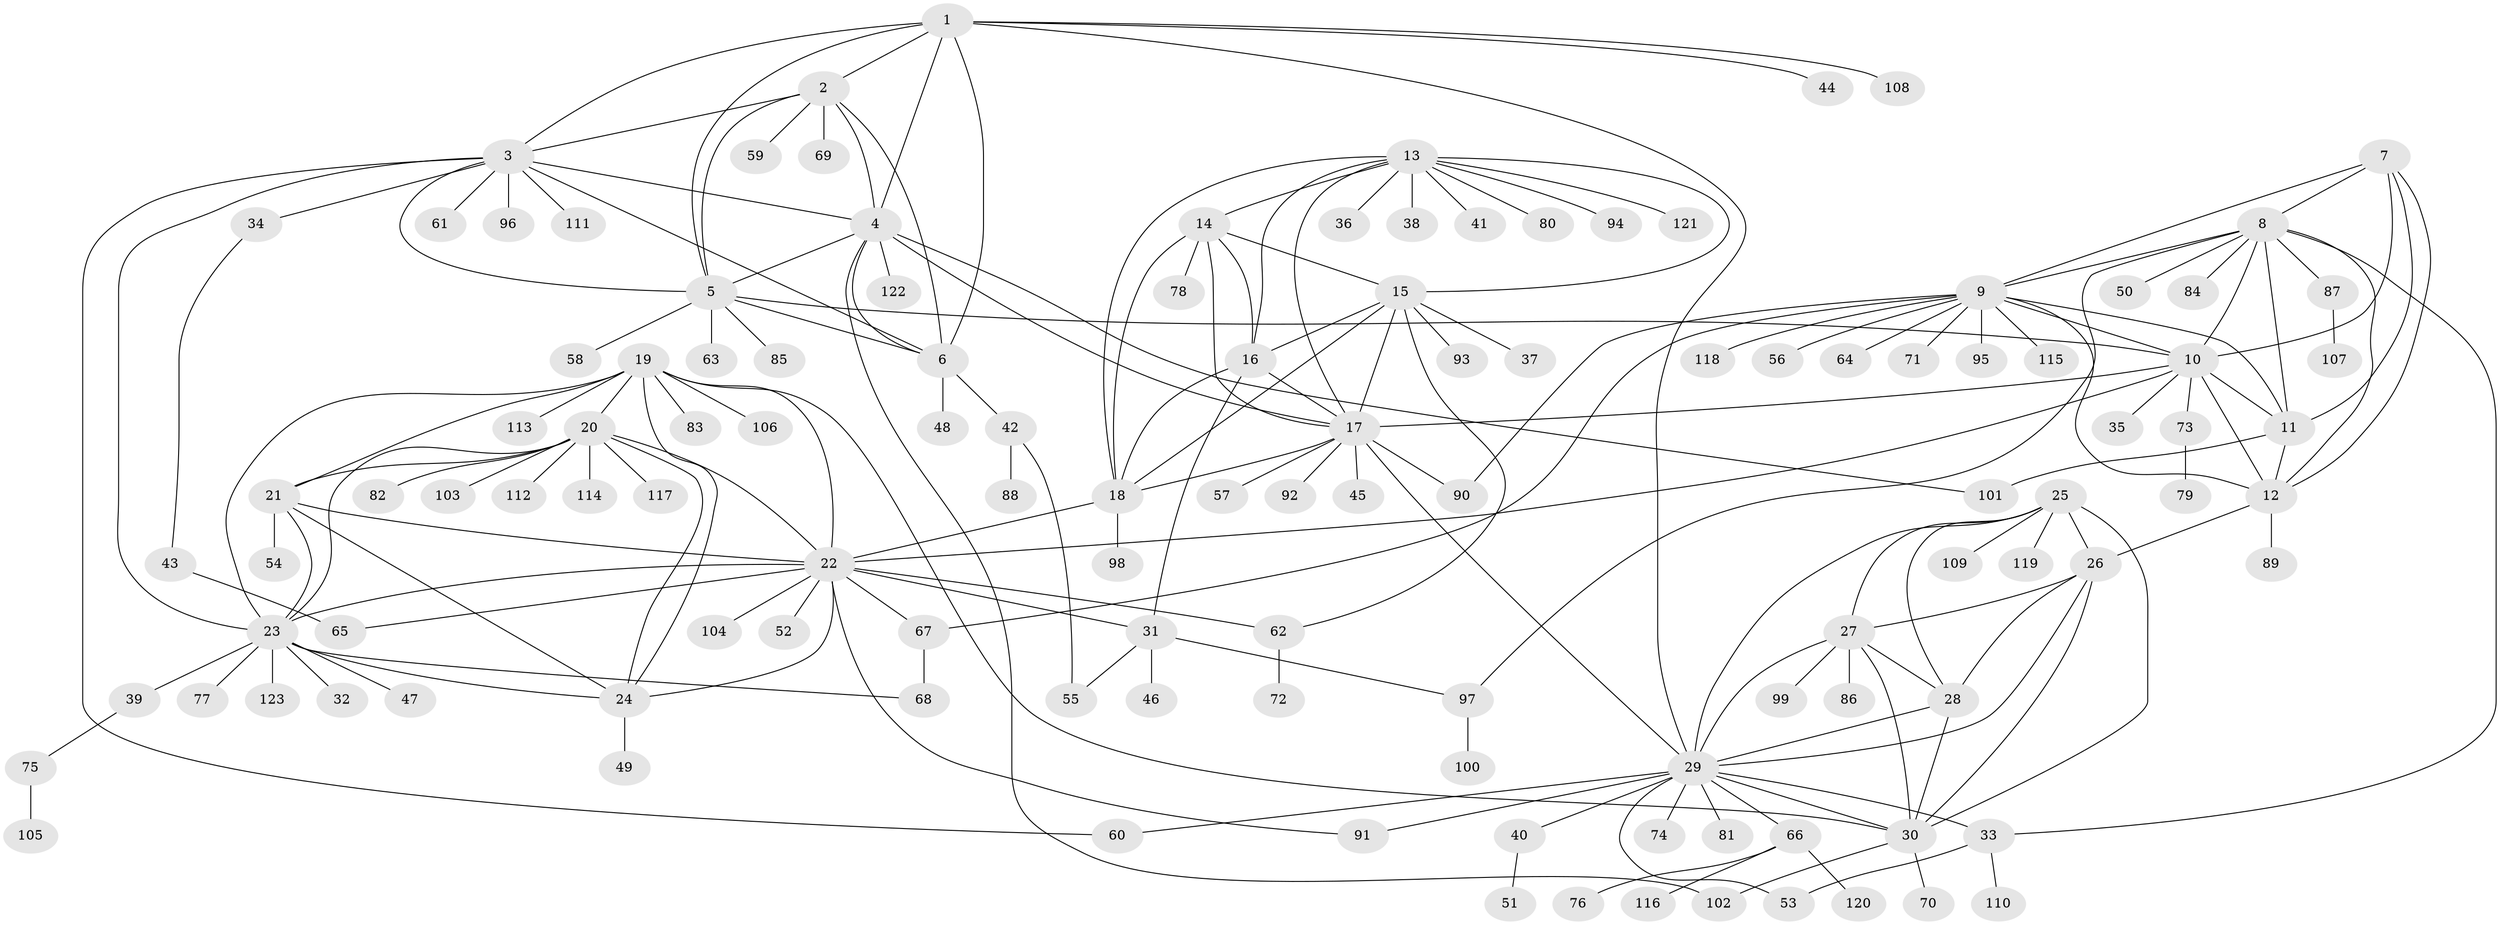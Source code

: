 // Generated by graph-tools (version 1.1) at 2025/26/03/09/25 03:26:44]
// undirected, 123 vertices, 192 edges
graph export_dot {
graph [start="1"]
  node [color=gray90,style=filled];
  1;
  2;
  3;
  4;
  5;
  6;
  7;
  8;
  9;
  10;
  11;
  12;
  13;
  14;
  15;
  16;
  17;
  18;
  19;
  20;
  21;
  22;
  23;
  24;
  25;
  26;
  27;
  28;
  29;
  30;
  31;
  32;
  33;
  34;
  35;
  36;
  37;
  38;
  39;
  40;
  41;
  42;
  43;
  44;
  45;
  46;
  47;
  48;
  49;
  50;
  51;
  52;
  53;
  54;
  55;
  56;
  57;
  58;
  59;
  60;
  61;
  62;
  63;
  64;
  65;
  66;
  67;
  68;
  69;
  70;
  71;
  72;
  73;
  74;
  75;
  76;
  77;
  78;
  79;
  80;
  81;
  82;
  83;
  84;
  85;
  86;
  87;
  88;
  89;
  90;
  91;
  92;
  93;
  94;
  95;
  96;
  97;
  98;
  99;
  100;
  101;
  102;
  103;
  104;
  105;
  106;
  107;
  108;
  109;
  110;
  111;
  112;
  113;
  114;
  115;
  116;
  117;
  118;
  119;
  120;
  121;
  122;
  123;
  1 -- 2;
  1 -- 3;
  1 -- 4;
  1 -- 5;
  1 -- 6;
  1 -- 29;
  1 -- 44;
  1 -- 108;
  2 -- 3;
  2 -- 4;
  2 -- 5;
  2 -- 6;
  2 -- 59;
  2 -- 69;
  3 -- 4;
  3 -- 5;
  3 -- 6;
  3 -- 23;
  3 -- 34;
  3 -- 60;
  3 -- 61;
  3 -- 96;
  3 -- 111;
  4 -- 5;
  4 -- 6;
  4 -- 17;
  4 -- 101;
  4 -- 102;
  4 -- 122;
  5 -- 6;
  5 -- 10;
  5 -- 58;
  5 -- 63;
  5 -- 85;
  6 -- 42;
  6 -- 48;
  7 -- 8;
  7 -- 9;
  7 -- 10;
  7 -- 11;
  7 -- 12;
  8 -- 9;
  8 -- 10;
  8 -- 11;
  8 -- 12;
  8 -- 33;
  8 -- 50;
  8 -- 84;
  8 -- 87;
  8 -- 97;
  9 -- 10;
  9 -- 11;
  9 -- 12;
  9 -- 56;
  9 -- 64;
  9 -- 67;
  9 -- 71;
  9 -- 90;
  9 -- 95;
  9 -- 115;
  9 -- 118;
  10 -- 11;
  10 -- 12;
  10 -- 17;
  10 -- 22;
  10 -- 35;
  10 -- 73;
  11 -- 12;
  11 -- 101;
  12 -- 26;
  12 -- 89;
  13 -- 14;
  13 -- 15;
  13 -- 16;
  13 -- 17;
  13 -- 18;
  13 -- 36;
  13 -- 38;
  13 -- 41;
  13 -- 80;
  13 -- 94;
  13 -- 121;
  14 -- 15;
  14 -- 16;
  14 -- 17;
  14 -- 18;
  14 -- 78;
  15 -- 16;
  15 -- 17;
  15 -- 18;
  15 -- 37;
  15 -- 62;
  15 -- 93;
  16 -- 17;
  16 -- 18;
  16 -- 31;
  17 -- 18;
  17 -- 29;
  17 -- 45;
  17 -- 57;
  17 -- 90;
  17 -- 92;
  18 -- 22;
  18 -- 98;
  19 -- 20;
  19 -- 21;
  19 -- 22;
  19 -- 23;
  19 -- 24;
  19 -- 30;
  19 -- 83;
  19 -- 106;
  19 -- 113;
  20 -- 21;
  20 -- 22;
  20 -- 23;
  20 -- 24;
  20 -- 82;
  20 -- 103;
  20 -- 112;
  20 -- 114;
  20 -- 117;
  21 -- 22;
  21 -- 23;
  21 -- 24;
  21 -- 54;
  22 -- 23;
  22 -- 24;
  22 -- 31;
  22 -- 52;
  22 -- 62;
  22 -- 65;
  22 -- 67;
  22 -- 91;
  22 -- 104;
  23 -- 24;
  23 -- 32;
  23 -- 39;
  23 -- 47;
  23 -- 68;
  23 -- 77;
  23 -- 123;
  24 -- 49;
  25 -- 26;
  25 -- 27;
  25 -- 28;
  25 -- 29;
  25 -- 30;
  25 -- 109;
  25 -- 119;
  26 -- 27;
  26 -- 28;
  26 -- 29;
  26 -- 30;
  27 -- 28;
  27 -- 29;
  27 -- 30;
  27 -- 86;
  27 -- 99;
  28 -- 29;
  28 -- 30;
  29 -- 30;
  29 -- 33;
  29 -- 40;
  29 -- 53;
  29 -- 60;
  29 -- 66;
  29 -- 74;
  29 -- 81;
  29 -- 91;
  30 -- 70;
  30 -- 102;
  31 -- 46;
  31 -- 55;
  31 -- 97;
  33 -- 53;
  33 -- 110;
  34 -- 43;
  39 -- 75;
  40 -- 51;
  42 -- 55;
  42 -- 88;
  43 -- 65;
  62 -- 72;
  66 -- 76;
  66 -- 116;
  66 -- 120;
  67 -- 68;
  73 -- 79;
  75 -- 105;
  87 -- 107;
  97 -- 100;
}
